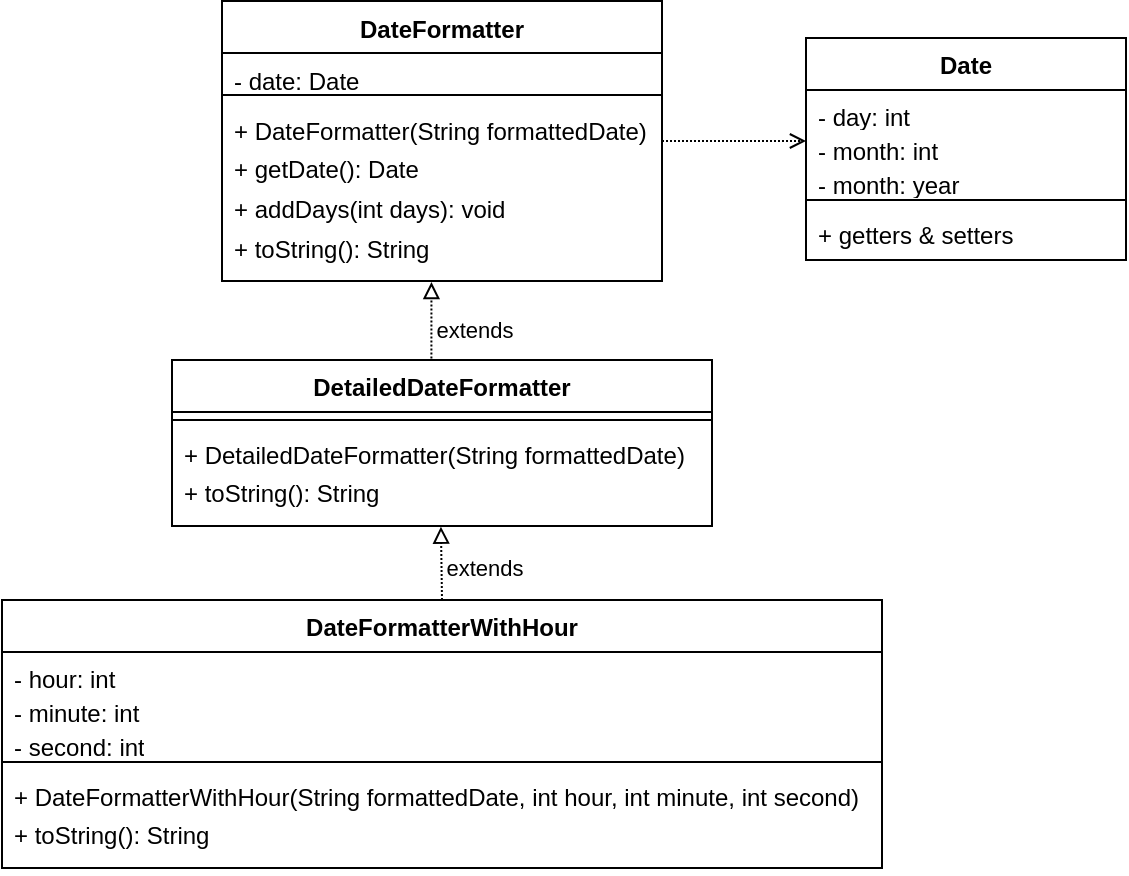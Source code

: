 <mxfile version="21.6.5" type="device" pages="3">
  <diagram id="3St7vKCA7k5Q7cXKVE9w" name="title2.date">
    <mxGraphModel dx="1030" dy="548" grid="1" gridSize="10" guides="1" tooltips="1" connect="1" arrows="1" fold="1" page="1" pageScale="1" pageWidth="850" pageHeight="1100" math="0" shadow="0">
      <root>
        <mxCell id="0" />
        <mxCell id="1" parent="0" />
        <mxCell id="ArWtyW2IciBvNNYjiJ1b-1" value="Date" style="swimlane;fontStyle=1;align=center;verticalAlign=top;childLayout=stackLayout;horizontal=1;startSize=26;horizontalStack=0;resizeParent=1;resizeParentMax=0;resizeLast=0;collapsible=1;marginBottom=0;whiteSpace=wrap;html=1;" parent="1" vertex="1">
          <mxGeometry x="587" y="79" width="160" height="111" as="geometry" />
        </mxCell>
        <mxCell id="ArWtyW2IciBvNNYjiJ1b-2" value="- day: int" style="text;strokeColor=none;fillColor=none;align=left;verticalAlign=top;spacingLeft=4;spacingRight=4;overflow=hidden;rotatable=0;points=[[0,0.5],[1,0.5]];portConstraint=eastwest;whiteSpace=wrap;html=1;" parent="ArWtyW2IciBvNNYjiJ1b-1" vertex="1">
          <mxGeometry y="26" width="160" height="17" as="geometry" />
        </mxCell>
        <mxCell id="ArWtyW2IciBvNNYjiJ1b-5" value="- month: int" style="text;strokeColor=none;fillColor=none;align=left;verticalAlign=top;spacingLeft=4;spacingRight=4;overflow=hidden;rotatable=0;points=[[0,0.5],[1,0.5]];portConstraint=eastwest;whiteSpace=wrap;html=1;" parent="ArWtyW2IciBvNNYjiJ1b-1" vertex="1">
          <mxGeometry y="43" width="160" height="17" as="geometry" />
        </mxCell>
        <mxCell id="pM0ZPgJzqFCbjPoH_CQ4-1" value="- month: year" style="text;strokeColor=none;fillColor=none;align=left;verticalAlign=top;spacingLeft=4;spacingRight=4;overflow=hidden;rotatable=0;points=[[0,0.5],[1,0.5]];portConstraint=eastwest;whiteSpace=wrap;html=1;" parent="ArWtyW2IciBvNNYjiJ1b-1" vertex="1">
          <mxGeometry y="60" width="160" height="17" as="geometry" />
        </mxCell>
        <mxCell id="ArWtyW2IciBvNNYjiJ1b-3" value="" style="line;strokeWidth=1;fillColor=none;align=left;verticalAlign=middle;spacingTop=-1;spacingLeft=3;spacingRight=3;rotatable=0;labelPosition=right;points=[];portConstraint=eastwest;strokeColor=inherit;" parent="ArWtyW2IciBvNNYjiJ1b-1" vertex="1">
          <mxGeometry y="77" width="160" height="8" as="geometry" />
        </mxCell>
        <mxCell id="ArWtyW2IciBvNNYjiJ1b-4" value="+ getters &amp;amp; setters" style="text;strokeColor=none;fillColor=none;align=left;verticalAlign=top;spacingLeft=4;spacingRight=4;overflow=hidden;rotatable=0;points=[[0,0.5],[1,0.5]];portConstraint=eastwest;whiteSpace=wrap;html=1;" parent="ArWtyW2IciBvNNYjiJ1b-1" vertex="1">
          <mxGeometry y="85" width="160" height="26" as="geometry" />
        </mxCell>
        <mxCell id="km_MRGvdGCtHwzmnUg8V-19" style="edgeStyle=orthogonalEdgeStyle;rounded=0;orthogonalLoop=1;jettySize=auto;html=1;entryX=0;entryY=0.5;entryDx=0;entryDy=0;endArrow=open;endFill=0;dashed=1;dashPattern=1 1;" edge="1" parent="1" source="2ZdTjdF8TuDcHGae7Drb-3" target="ArWtyW2IciBvNNYjiJ1b-5">
          <mxGeometry relative="1" as="geometry" />
        </mxCell>
        <mxCell id="2ZdTjdF8TuDcHGae7Drb-3" value="DateFormatter" style="swimlane;fontStyle=1;align=center;verticalAlign=top;childLayout=stackLayout;horizontal=1;startSize=26;horizontalStack=0;resizeParent=1;resizeParentMax=0;resizeLast=0;collapsible=1;marginBottom=0;whiteSpace=wrap;html=1;" parent="1" vertex="1">
          <mxGeometry x="295" y="60.5" width="220" height="140" as="geometry" />
        </mxCell>
        <mxCell id="2ZdTjdF8TuDcHGae7Drb-4" value="- date: Date" style="text;strokeColor=none;fillColor=none;align=left;verticalAlign=top;spacingLeft=4;spacingRight=4;overflow=hidden;rotatable=0;points=[[0,0.5],[1,0.5]];portConstraint=eastwest;whiteSpace=wrap;html=1;" parent="2ZdTjdF8TuDcHGae7Drb-3" vertex="1">
          <mxGeometry y="26" width="220" height="17" as="geometry" />
        </mxCell>
        <mxCell id="2ZdTjdF8TuDcHGae7Drb-7" value="" style="line;strokeWidth=1;fillColor=none;align=left;verticalAlign=middle;spacingTop=-1;spacingLeft=3;spacingRight=3;rotatable=0;labelPosition=right;points=[];portConstraint=eastwest;strokeColor=inherit;" parent="2ZdTjdF8TuDcHGae7Drb-3" vertex="1">
          <mxGeometry y="43" width="220" height="8" as="geometry" />
        </mxCell>
        <mxCell id="2ZdTjdF8TuDcHGae7Drb-8" value="+ DateFormatter(String formattedDate)" style="text;strokeColor=none;fillColor=none;align=left;verticalAlign=top;spacingLeft=4;spacingRight=4;overflow=hidden;rotatable=0;points=[[0,0.5],[1,0.5]];portConstraint=eastwest;whiteSpace=wrap;html=1;" parent="2ZdTjdF8TuDcHGae7Drb-3" vertex="1">
          <mxGeometry y="51" width="220" height="19" as="geometry" />
        </mxCell>
        <mxCell id="2ZdTjdF8TuDcHGae7Drb-9" value="+ getDate(): Date" style="text;strokeColor=none;fillColor=none;align=left;verticalAlign=top;spacingLeft=4;spacingRight=4;overflow=hidden;rotatable=0;points=[[0,0.5],[1,0.5]];portConstraint=eastwest;whiteSpace=wrap;html=1;" parent="2ZdTjdF8TuDcHGae7Drb-3" vertex="1">
          <mxGeometry y="70" width="220" height="20" as="geometry" />
        </mxCell>
        <mxCell id="2ZdTjdF8TuDcHGae7Drb-10" value="+ addDays(int days): void&amp;nbsp;" style="text;strokeColor=none;fillColor=none;align=left;verticalAlign=top;spacingLeft=4;spacingRight=4;overflow=hidden;rotatable=0;points=[[0,0.5],[1,0.5]];portConstraint=eastwest;whiteSpace=wrap;html=1;" parent="2ZdTjdF8TuDcHGae7Drb-3" vertex="1">
          <mxGeometry y="90" width="220" height="20" as="geometry" />
        </mxCell>
        <mxCell id="km_MRGvdGCtHwzmnUg8V-1" value="+ toString(): String&amp;nbsp;" style="text;strokeColor=none;fillColor=none;align=left;verticalAlign=top;spacingLeft=4;spacingRight=4;overflow=hidden;rotatable=0;points=[[0,0.5],[1,0.5]];portConstraint=eastwest;whiteSpace=wrap;html=1;" vertex="1" parent="2ZdTjdF8TuDcHGae7Drb-3">
          <mxGeometry y="110" width="220" height="30" as="geometry" />
        </mxCell>
        <mxCell id="2ZdTjdF8TuDcHGae7Drb-17" style="edgeStyle=orthogonalEdgeStyle;rounded=0;orthogonalLoop=1;jettySize=auto;html=1;entryX=0.476;entryY=1.018;entryDx=0;entryDy=0;entryPerimeter=0;dashed=1;dashPattern=1 1;endArrow=block;endFill=0;exitX=0.5;exitY=0;exitDx=0;exitDy=0;" parent="1" source="2ZdTjdF8TuDcHGae7Drb-11" target="km_MRGvdGCtHwzmnUg8V-1" edge="1">
          <mxGeometry relative="1" as="geometry" />
        </mxCell>
        <mxCell id="2ZdTjdF8TuDcHGae7Drb-18" value="extends" style="edgeLabel;html=1;align=center;verticalAlign=middle;resizable=0;points=[];" parent="2ZdTjdF8TuDcHGae7Drb-17" vertex="1" connectable="0">
          <mxGeometry x="0.066" y="-1" relative="1" as="geometry">
            <mxPoint x="20" y="3" as="offset" />
          </mxGeometry>
        </mxCell>
        <mxCell id="2ZdTjdF8TuDcHGae7Drb-11" value="DetailedDateFormatter" style="swimlane;fontStyle=1;align=center;verticalAlign=top;childLayout=stackLayout;horizontal=1;startSize=26;horizontalStack=0;resizeParent=1;resizeParentMax=0;resizeLast=0;collapsible=1;marginBottom=0;whiteSpace=wrap;html=1;" parent="1" vertex="1">
          <mxGeometry x="270" y="240" width="270" height="83" as="geometry" />
        </mxCell>
        <mxCell id="2ZdTjdF8TuDcHGae7Drb-13" value="" style="line;strokeWidth=1;fillColor=none;align=left;verticalAlign=middle;spacingTop=-1;spacingLeft=3;spacingRight=3;rotatable=0;labelPosition=right;points=[];portConstraint=eastwest;strokeColor=inherit;" parent="2ZdTjdF8TuDcHGae7Drb-11" vertex="1">
          <mxGeometry y="26" width="270" height="8" as="geometry" />
        </mxCell>
        <mxCell id="2ZdTjdF8TuDcHGae7Drb-14" value="+ DetailedDateFormatter(String formattedDate)" style="text;strokeColor=none;fillColor=none;align=left;verticalAlign=top;spacingLeft=4;spacingRight=4;overflow=hidden;rotatable=0;points=[[0,0.5],[1,0.5]];portConstraint=eastwest;whiteSpace=wrap;html=1;" parent="2ZdTjdF8TuDcHGae7Drb-11" vertex="1">
          <mxGeometry y="34" width="270" height="19" as="geometry" />
        </mxCell>
        <mxCell id="2ZdTjdF8TuDcHGae7Drb-16" value="+ toString(): String&amp;nbsp;" style="text;strokeColor=none;fillColor=none;align=left;verticalAlign=top;spacingLeft=4;spacingRight=4;overflow=hidden;rotatable=0;points=[[0,0.5],[1,0.5]];portConstraint=eastwest;whiteSpace=wrap;html=1;" parent="2ZdTjdF8TuDcHGae7Drb-11" vertex="1">
          <mxGeometry y="53" width="270" height="30" as="geometry" />
        </mxCell>
        <mxCell id="km_MRGvdGCtHwzmnUg8V-6" style="edgeStyle=orthogonalEdgeStyle;rounded=0;orthogonalLoop=1;jettySize=auto;html=1;entryX=0.498;entryY=1.011;entryDx=0;entryDy=0;entryPerimeter=0;dashed=1;dashPattern=1 1;endArrow=block;endFill=0;exitX=0.5;exitY=0;exitDx=0;exitDy=0;" edge="1" parent="1" source="km_MRGvdGCtHwzmnUg8V-10" target="2ZdTjdF8TuDcHGae7Drb-16">
          <mxGeometry relative="1" as="geometry">
            <mxPoint x="414" y="363" as="sourcePoint" />
            <mxPoint x="413.76" y="323" as="targetPoint" />
          </mxGeometry>
        </mxCell>
        <mxCell id="km_MRGvdGCtHwzmnUg8V-7" value="extends" style="edgeLabel;html=1;align=center;verticalAlign=middle;resizable=0;points=[];" vertex="1" connectable="0" parent="km_MRGvdGCtHwzmnUg8V-6">
          <mxGeometry x="0.066" y="-1" relative="1" as="geometry">
            <mxPoint x="20" y="3" as="offset" />
          </mxGeometry>
        </mxCell>
        <mxCell id="km_MRGvdGCtHwzmnUg8V-10" value="DateFormatterWithHour" style="swimlane;fontStyle=1;align=center;verticalAlign=top;childLayout=stackLayout;horizontal=1;startSize=26;horizontalStack=0;resizeParent=1;resizeParentMax=0;resizeLast=0;collapsible=1;marginBottom=0;whiteSpace=wrap;html=1;" vertex="1" parent="1">
          <mxGeometry x="185" y="360" width="440" height="134" as="geometry" />
        </mxCell>
        <mxCell id="km_MRGvdGCtHwzmnUg8V-11" value="- hour: int" style="text;strokeColor=none;fillColor=none;align=left;verticalAlign=top;spacingLeft=4;spacingRight=4;overflow=hidden;rotatable=0;points=[[0,0.5],[1,0.5]];portConstraint=eastwest;whiteSpace=wrap;html=1;" vertex="1" parent="km_MRGvdGCtHwzmnUg8V-10">
          <mxGeometry y="26" width="440" height="17" as="geometry" />
        </mxCell>
        <mxCell id="km_MRGvdGCtHwzmnUg8V-17" value="- minute: int" style="text;strokeColor=none;fillColor=none;align=left;verticalAlign=top;spacingLeft=4;spacingRight=4;overflow=hidden;rotatable=0;points=[[0,0.5],[1,0.5]];portConstraint=eastwest;whiteSpace=wrap;html=1;" vertex="1" parent="km_MRGvdGCtHwzmnUg8V-10">
          <mxGeometry y="43" width="440" height="17" as="geometry" />
        </mxCell>
        <mxCell id="km_MRGvdGCtHwzmnUg8V-18" value="- second: int" style="text;strokeColor=none;fillColor=none;align=left;verticalAlign=top;spacingLeft=4;spacingRight=4;overflow=hidden;rotatable=0;points=[[0,0.5],[1,0.5]];portConstraint=eastwest;whiteSpace=wrap;html=1;" vertex="1" parent="km_MRGvdGCtHwzmnUg8V-10">
          <mxGeometry y="60" width="440" height="17" as="geometry" />
        </mxCell>
        <mxCell id="km_MRGvdGCtHwzmnUg8V-12" value="" style="line;strokeWidth=1;fillColor=none;align=left;verticalAlign=middle;spacingTop=-1;spacingLeft=3;spacingRight=3;rotatable=0;labelPosition=right;points=[];portConstraint=eastwest;strokeColor=inherit;" vertex="1" parent="km_MRGvdGCtHwzmnUg8V-10">
          <mxGeometry y="77" width="440" height="8" as="geometry" />
        </mxCell>
        <mxCell id="km_MRGvdGCtHwzmnUg8V-13" value="+ DateFormatterWithHour(String formattedDate, int hour, int minute, int second)" style="text;strokeColor=none;fillColor=none;align=left;verticalAlign=top;spacingLeft=4;spacingRight=4;overflow=hidden;rotatable=0;points=[[0,0.5],[1,0.5]];portConstraint=eastwest;whiteSpace=wrap;html=1;" vertex="1" parent="km_MRGvdGCtHwzmnUg8V-10">
          <mxGeometry y="85" width="440" height="19" as="geometry" />
        </mxCell>
        <mxCell id="km_MRGvdGCtHwzmnUg8V-16" value="+ toString(): String&amp;nbsp;" style="text;strokeColor=none;fillColor=none;align=left;verticalAlign=top;spacingLeft=4;spacingRight=4;overflow=hidden;rotatable=0;points=[[0,0.5],[1,0.5]];portConstraint=eastwest;whiteSpace=wrap;html=1;" vertex="1" parent="km_MRGvdGCtHwzmnUg8V-10">
          <mxGeometry y="104" width="440" height="30" as="geometry" />
        </mxCell>
      </root>
    </mxGraphModel>
  </diagram>
  <diagram name="title8.department" id="872qMeDaOOM6Bme9XBFL">
    <mxGraphModel dx="1184" dy="630" grid="1" gridSize="10" guides="1" tooltips="1" connect="1" arrows="1" fold="1" page="1" pageScale="1" pageWidth="850" pageHeight="1100" math="0" shadow="0">
      <root>
        <mxCell id="0" />
        <mxCell id="1" parent="0" />
        <mxCell id="LVVLpY_JYKPzYzUHeONT-1" value="department" style="shape=folder;fontStyle=1;spacingTop=10;tabWidth=40;tabHeight=14;tabPosition=left;html=1;whiteSpace=wrap;fillColor=#fff2cc;strokeColor=#d6b656;" parent="1" vertex="1">
          <mxGeometry x="10" y="10" width="70" height="50" as="geometry" />
        </mxCell>
        <mxCell id="LVVLpY_JYKPzYzUHeONT-8" value="&lt;p style=&quot;margin: 4px 0px 0px; text-align: center; line-height: 80%;&quot;&gt;&lt;font style=&quot;font-size: 9px;&quot;&gt;«interface»&lt;/font&gt;&lt;b&gt;&lt;br&gt;&lt;/b&gt;&lt;/p&gt;&lt;p style=&quot;margin: 4px 0px 0px; text-align: center; line-height: 80%;&quot;&gt;&lt;b&gt;DepartmentService&lt;/b&gt;&lt;/p&gt;&lt;hr size=&quot;1&quot;&gt;&lt;div style=&quot;height:2px;&quot;&gt;&amp;nbsp;+ finAll(): List&amp;lt;DepartmentDto&amp;gt;&lt;/div&gt;" style="verticalAlign=top;align=left;overflow=fill;fontSize=12;fontFamily=Helvetica;html=1;whiteSpace=wrap;" parent="1" vertex="1">
          <mxGeometry x="20" y="90" width="180" height="60" as="geometry" />
        </mxCell>
        <mxCell id="LVVLpY_JYKPzYzUHeONT-10" style="edgeStyle=orthogonalEdgeStyle;rounded=0;orthogonalLoop=1;jettySize=auto;html=1;entryX=0.5;entryY=1;entryDx=0;entryDy=0;endArrow=block;endFill=0;dashed=1;dashPattern=1 1;exitX=0.5;exitY=0;exitDx=0;exitDy=0;" parent="1" source="LVVLpY_JYKPzYzUHeONT-9" target="LVVLpY_JYKPzYzUHeONT-8" edge="1">
          <mxGeometry relative="1" as="geometry">
            <Array as="points">
              <mxPoint x="110" y="174" />
              <mxPoint x="110" y="174" />
            </Array>
          </mxGeometry>
        </mxCell>
        <mxCell id="LVVLpY_JYKPzYzUHeONT-11" value="implements" style="edgeLabel;html=1;align=center;verticalAlign=middle;resizable=0;points=[];fontSize=9;" parent="LVVLpY_JYKPzYzUHeONT-10" vertex="1" connectable="0">
          <mxGeometry x="-0.093" relative="1" as="geometry">
            <mxPoint x="24" y="1" as="offset" />
          </mxGeometry>
        </mxCell>
        <mxCell id="sWgnHZlghvhyXd7LkZwI-2" style="edgeStyle=orthogonalEdgeStyle;rounded=0;orthogonalLoop=1;jettySize=auto;html=1;entryX=0;entryY=0.5;entryDx=0;entryDy=0;dashed=1;dashPattern=1 1;endArrow=open;endFill=0;" parent="1" source="LVVLpY_JYKPzYzUHeONT-9" target="sWgnHZlghvhyXd7LkZwI-1" edge="1">
          <mxGeometry relative="1" as="geometry" />
        </mxCell>
        <mxCell id="LVVLpY_JYKPzYzUHeONT-9" value="&lt;p style=&quot;margin: 4px 0px 0px; text-align: center; line-height: 80%;&quot;&gt;&lt;b style=&quot;background-color: initial;&quot;&gt;DepartmentServiceImpl&lt;/b&gt;&lt;br&gt;&lt;/p&gt;&lt;hr size=&quot;1&quot;&gt;&lt;div style=&quot;height:2px;&quot;&gt;&lt;br&gt;&lt;/div&gt;" style="verticalAlign=top;align=left;overflow=fill;fontSize=12;fontFamily=Helvetica;html=1;whiteSpace=wrap;" parent="1" vertex="1">
          <mxGeometry x="20" y="174" width="180" height="30" as="geometry" />
        </mxCell>
        <mxCell id="sWgnHZlghvhyXd7LkZwI-1" value="&lt;p style=&quot;margin: 4px 0px 0px; text-align: center; line-height: 80%;&quot;&gt;&lt;font style=&quot;font-size: 9px;&quot;&gt;«interface»&lt;/font&gt;&lt;b&gt;&lt;br&gt;&lt;/b&gt;&lt;/p&gt;&lt;p style=&quot;margin: 4px 0px 0px; text-align: center; line-height: 80%;&quot;&gt;&lt;b&gt;DepartmentFacade&lt;/b&gt;&lt;/p&gt;&lt;hr size=&quot;1&quot;&gt;&lt;div style=&quot;height:2px;&quot;&gt;&amp;nbsp;+ finAll(): List&amp;lt;DepartmentDto&amp;gt;&lt;/div&gt;" style="verticalAlign=top;align=left;overflow=fill;fontSize=12;fontFamily=Helvetica;html=1;whiteSpace=wrap;" parent="1" vertex="1">
          <mxGeometry x="260" y="159" width="180" height="60" as="geometry" />
        </mxCell>
        <mxCell id="sWgnHZlghvhyXd7LkZwI-3" value="&lt;p style=&quot;margin: 4px 0px 0px; text-align: center; line-height: 80%;&quot;&gt;&lt;b style=&quot;background-color: initial;&quot;&gt;DepartmentFacadeDatabase&lt;/b&gt;&lt;br&gt;&lt;/p&gt;&lt;hr size=&quot;1&quot;&gt;&lt;div style=&quot;height:2px;&quot;&gt;&lt;br&gt;&lt;/div&gt;" style="verticalAlign=top;align=left;overflow=fill;fontSize=12;fontFamily=Helvetica;html=1;whiteSpace=wrap;" parent="1" vertex="1">
          <mxGeometry x="30" y="250" width="180" height="30" as="geometry" />
        </mxCell>
        <mxCell id="sWgnHZlghvhyXd7LkZwI-4" value="&lt;p style=&quot;margin: 4px 0px 0px; text-align: center; line-height: 80%;&quot;&gt;&lt;b style=&quot;background-color: initial;&quot;&gt;DepartmentFacadeTCP&lt;/b&gt;&lt;br&gt;&lt;/p&gt;&lt;hr size=&quot;1&quot;&gt;&lt;div style=&quot;height:2px;&quot;&gt;&lt;br&gt;&lt;/div&gt;" style="verticalAlign=top;align=left;overflow=fill;fontSize=12;fontFamily=Helvetica;html=1;whiteSpace=wrap;" parent="1" vertex="1">
          <mxGeometry x="280" y="250" width="140" height="30" as="geometry" />
        </mxCell>
        <mxCell id="sWgnHZlghvhyXd7LkZwI-5" value="&lt;p style=&quot;margin: 4px 0px 0px; text-align: center; line-height: 80%;&quot;&gt;&lt;b style=&quot;background-color: initial;&quot;&gt;DepartmentFacadeRMI&lt;/b&gt;&lt;br&gt;&lt;/p&gt;&lt;hr size=&quot;1&quot;&gt;&lt;div style=&quot;height:2px;&quot;&gt;&lt;br&gt;&lt;/div&gt;" style="verticalAlign=top;align=left;overflow=fill;fontSize=12;fontFamily=Helvetica;html=1;whiteSpace=wrap;" parent="1" vertex="1">
          <mxGeometry x="555" y="250" width="140" height="30" as="geometry" />
        </mxCell>
        <mxCell id="sWgnHZlghvhyXd7LkZwI-9" value="" style="endArrow=block;html=1;rounded=0;entryX=0.25;entryY=1;entryDx=0;entryDy=0;exitX=0.5;exitY=0;exitDx=0;exitDy=0;endFill=0;dashed=1;dashPattern=1 1;" parent="1" source="sWgnHZlghvhyXd7LkZwI-3" target="sWgnHZlghvhyXd7LkZwI-1" edge="1">
          <mxGeometry width="50" height="50" relative="1" as="geometry">
            <mxPoint x="100" y="350" as="sourcePoint" />
            <mxPoint x="150" y="300" as="targetPoint" />
            <Array as="points">
              <mxPoint x="120" y="240" />
              <mxPoint x="305" y="240" />
            </Array>
          </mxGeometry>
        </mxCell>
        <mxCell id="sWgnHZlghvhyXd7LkZwI-10" value="implements" style="edgeLabel;html=1;align=center;verticalAlign=middle;resizable=0;points=[];fontSize=9;" parent="sWgnHZlghvhyXd7LkZwI-9" vertex="1" connectable="0">
          <mxGeometry x="-0.207" y="-1" relative="1" as="geometry">
            <mxPoint x="4" y="-7" as="offset" />
          </mxGeometry>
        </mxCell>
        <mxCell id="sWgnHZlghvhyXd7LkZwI-11" value="" style="endArrow=block;html=1;rounded=0;entryX=0.5;entryY=1;entryDx=0;entryDy=0;exitX=0.5;exitY=0;exitDx=0;exitDy=0;endFill=0;dashed=1;dashPattern=1 1;" parent="1" source="sWgnHZlghvhyXd7LkZwI-4" target="sWgnHZlghvhyXd7LkZwI-1" edge="1">
          <mxGeometry width="50" height="50" relative="1" as="geometry">
            <mxPoint x="200" y="260" as="sourcePoint" />
            <mxPoint x="315" y="229" as="targetPoint" />
            <Array as="points" />
          </mxGeometry>
        </mxCell>
        <mxCell id="sWgnHZlghvhyXd7LkZwI-12" value="implements" style="edgeLabel;html=1;align=center;verticalAlign=middle;resizable=0;points=[];fontSize=9;" parent="sWgnHZlghvhyXd7LkZwI-11" vertex="1" connectable="0">
          <mxGeometry x="-0.207" y="-1" relative="1" as="geometry">
            <mxPoint as="offset" />
          </mxGeometry>
        </mxCell>
        <mxCell id="sWgnHZlghvhyXd7LkZwI-13" value="" style="endArrow=block;html=1;rounded=0;entryX=0.75;entryY=1;entryDx=0;entryDy=0;exitX=0.5;exitY=0;exitDx=0;exitDy=0;endFill=0;dashed=1;dashPattern=1 1;" parent="1" source="sWgnHZlghvhyXd7LkZwI-5" target="sWgnHZlghvhyXd7LkZwI-1" edge="1">
          <mxGeometry width="50" height="50" relative="1" as="geometry">
            <mxPoint x="360" y="260" as="sourcePoint" />
            <mxPoint x="360" y="229" as="targetPoint" />
            <Array as="points">
              <mxPoint x="625" y="240" />
              <mxPoint x="395" y="240" />
            </Array>
          </mxGeometry>
        </mxCell>
        <mxCell id="sWgnHZlghvhyXd7LkZwI-14" value="implements" style="edgeLabel;html=1;align=center;verticalAlign=middle;resizable=0;points=[];fontSize=9;" parent="sWgnHZlghvhyXd7LkZwI-13" vertex="1" connectable="0">
          <mxGeometry x="-0.207" y="-1" relative="1" as="geometry">
            <mxPoint as="offset" />
          </mxGeometry>
        </mxCell>
        <mxCell id="sWgnHZlghvhyXd7LkZwI-16" value="&lt;p style=&quot;margin: 4px 0px 0px; text-align: center; line-height: 80%;&quot;&gt;&lt;b style=&quot;background-color: initial;&quot;&gt;DepartmentDao&lt;/b&gt;&lt;br&gt;&lt;/p&gt;&lt;hr size=&quot;1&quot;&gt;&lt;div style=&quot;height:2px;&quot;&gt;&amp;nbsp;+ finAll(): List&amp;lt;DepartmentDto&amp;gt;&lt;/div&gt;" style="verticalAlign=top;align=left;overflow=fill;fontSize=12;fontFamily=Helvetica;html=1;whiteSpace=wrap;" parent="1" vertex="1">
          <mxGeometry x="30" y="310" width="180" height="45" as="geometry" />
        </mxCell>
        <mxCell id="sWgnHZlghvhyXd7LkZwI-17" style="edgeStyle=orthogonalEdgeStyle;rounded=0;orthogonalLoop=1;jettySize=auto;html=1;entryX=0.5;entryY=0;entryDx=0;entryDy=0;dashed=1;dashPattern=1 1;endArrow=open;endFill=0;exitX=0.5;exitY=1;exitDx=0;exitDy=0;" parent="1" source="sWgnHZlghvhyXd7LkZwI-3" target="sWgnHZlghvhyXd7LkZwI-16" edge="1">
          <mxGeometry relative="1" as="geometry">
            <mxPoint x="150" y="300" as="sourcePoint" />
            <mxPoint x="210" y="300" as="targetPoint" />
          </mxGeometry>
        </mxCell>
        <mxCell id="sWgnHZlghvhyXd7LkZwI-19" value="&lt;p style=&quot;margin: 4px 0px 0px; text-align: center; line-height: 80%;&quot;&gt;&lt;b&gt;DepartmentTCPConnectorService&lt;/b&gt;&lt;br&gt;&lt;/p&gt;&lt;hr size=&quot;1&quot;&gt;&lt;div style=&quot;height:2px;&quot;&gt;&amp;nbsp;+ finAll(): Collection&amp;lt;DepartmentDto&amp;gt;&lt;/div&gt;" style="verticalAlign=top;align=left;overflow=fill;fontSize=12;fontFamily=Helvetica;html=1;whiteSpace=wrap;" parent="1" vertex="1">
          <mxGeometry x="245" y="310" width="210" height="45" as="geometry" />
        </mxCell>
        <mxCell id="sWgnHZlghvhyXd7LkZwI-20" style="edgeStyle=orthogonalEdgeStyle;rounded=0;orthogonalLoop=1;jettySize=auto;html=1;entryX=0.5;entryY=0;entryDx=0;entryDy=0;dashed=1;dashPattern=1 1;endArrow=open;endFill=0;exitX=0.5;exitY=1;exitDx=0;exitDy=0;" parent="1" source="sWgnHZlghvhyXd7LkZwI-4" target="sWgnHZlghvhyXd7LkZwI-19" edge="1">
          <mxGeometry relative="1" as="geometry">
            <mxPoint x="330" y="290" as="sourcePoint" />
            <mxPoint x="330" y="320" as="targetPoint" />
          </mxGeometry>
        </mxCell>
        <mxCell id="sWgnHZlghvhyXd7LkZwI-21" value="&lt;p style=&quot;margin: 4px 0px 0px; text-align: center; line-height: 80%;&quot;&gt;&lt;b&gt;DepartmentRemoteObjectImpl&lt;/b&gt;&lt;br&gt;&lt;/p&gt;&lt;hr size=&quot;1&quot;&gt;&lt;div style=&quot;height:2px;&quot;&gt;&amp;nbsp;+ finAll(): List&amp;lt;String&amp;gt;&lt;/div&gt;" style="verticalAlign=top;align=left;overflow=fill;fontSize=12;fontFamily=Helvetica;html=1;whiteSpace=wrap;" parent="1" vertex="1">
          <mxGeometry x="532.5" y="513" width="185" height="45" as="geometry" />
        </mxCell>
        <mxCell id="sWgnHZlghvhyXd7LkZwI-22" value="&lt;p style=&quot;margin: 4px 0px 0px; text-align: center; line-height: 80%;&quot;&gt;&lt;b&gt;DepartmentRMIConnectorService&lt;/b&gt;&lt;br&gt;&lt;/p&gt;&lt;hr size=&quot;1&quot;&gt;&lt;div style=&quot;height:2px;&quot;&gt;&amp;nbsp;+ getRemoteObject(): DepartmentRemoteObject&lt;/div&gt;" style="verticalAlign=top;align=left;overflow=fill;fontSize=12;fontFamily=Helvetica;html=1;whiteSpace=wrap;" parent="1" vertex="1">
          <mxGeometry x="490" y="310" width="270" height="45" as="geometry" />
        </mxCell>
        <mxCell id="sWgnHZlghvhyXd7LkZwI-23" style="edgeStyle=orthogonalEdgeStyle;rounded=0;orthogonalLoop=1;jettySize=auto;html=1;entryX=0.5;entryY=0;entryDx=0;entryDy=0;dashed=1;dashPattern=1 1;endArrow=open;endFill=0;exitX=0.5;exitY=1;exitDx=0;exitDy=0;" parent="1" source="sWgnHZlghvhyXd7LkZwI-5" target="sWgnHZlghvhyXd7LkZwI-22" edge="1">
          <mxGeometry relative="1" as="geometry">
            <mxPoint x="530" y="260" as="sourcePoint" />
            <mxPoint x="530" y="290" as="targetPoint" />
            <Array as="points">
              <mxPoint x="625" y="290" />
              <mxPoint x="625" y="290" />
            </Array>
          </mxGeometry>
        </mxCell>
        <mxCell id="sWgnHZlghvhyXd7LkZwI-32" value="" style="image;sketch=0;aspect=fixed;html=1;points=[];align=center;fontSize=12;image=img/lib/mscae/SQL_Database_generic.svg;" parent="1" vertex="1">
          <mxGeometry x="12" y="295" width="32.6" height="42.89" as="geometry" />
        </mxCell>
        <mxCell id="sWgnHZlghvhyXd7LkZwI-34" value="&lt;p style=&quot;margin: 4px 0px 0px; text-align: center; line-height: 80%;&quot;&gt;&lt;b style=&quot;background-color: initial;&quot;&gt;DepartmentTCPServer&lt;/b&gt;&lt;br&gt;&lt;/p&gt;&lt;hr size=&quot;1&quot;&gt;&lt;div style=&quot;height:2px;&quot;&gt;&amp;nbsp;+ main()&lt;br&gt;&amp;nbsp;+ run(): void&amp;nbsp;&lt;br&gt;&amp;nbsp;- findAll(): void&lt;/div&gt;" style="verticalAlign=top;align=left;overflow=fill;fontSize=12;fontFamily=Helvetica;html=1;whiteSpace=wrap;" parent="1" vertex="1">
          <mxGeometry x="260" y="440" width="150" height="73" as="geometry" />
        </mxCell>
        <mxCell id="sWgnHZlghvhyXd7LkZwI-35" style="edgeStyle=orthogonalEdgeStyle;rounded=0;orthogonalLoop=1;jettySize=auto;html=1;entryX=0.915;entryY=1.002;entryDx=0;entryDy=0;dashed=1;dashPattern=1 1;endArrow=open;endFill=0;exitX=0;exitY=0.5;exitDx=0;exitDy=0;entryPerimeter=0;" parent="1" source="sWgnHZlghvhyXd7LkZwI-34" target="sWgnHZlghvhyXd7LkZwI-16" edge="1">
          <mxGeometry relative="1" as="geometry">
            <mxPoint x="230" y="400" as="sourcePoint" />
            <mxPoint x="130" y="320" as="targetPoint" />
          </mxGeometry>
        </mxCell>
        <mxCell id="sWgnHZlghvhyXd7LkZwI-37" value="&lt;font style=&quot;font-size: 9px;&quot;&gt;IP: localhost&lt;br&gt;Port: 5000&lt;/font&gt;" style="shape=image;html=1;verticalAlign=top;verticalLabelPosition=bottom;labelBackgroundColor=#ffffff;imageAspect=0;aspect=fixed;image=https://cdn2.iconfinder.com/data/icons/whcompare-servers-web-hosting/50/dedicated-ip-address-128.png;align=center;" parent="1" vertex="1">
          <mxGeometry x="403" y="412" width="38" height="38" as="geometry" />
        </mxCell>
        <mxCell id="sWgnHZlghvhyXd7LkZwI-41" value="&lt;p style=&quot;margin: 4px 0px 0px; text-align: center; line-height: 80%;&quot;&gt;&lt;b style=&quot;background-color: initial;&quot;&gt;DepartmentRMIServer&lt;/b&gt;&lt;br&gt;&lt;/p&gt;&lt;hr size=&quot;1&quot;&gt;&lt;div style=&quot;height:2px;&quot;&gt;&amp;nbsp;+ main: void&lt;/div&gt;" style="verticalAlign=top;align=left;overflow=fill;fontSize=12;fontFamily=Helvetica;html=1;whiteSpace=wrap;" parent="1" vertex="1">
          <mxGeometry x="550" y="440" width="150" height="45" as="geometry" />
        </mxCell>
        <mxCell id="sWgnHZlghvhyXd7LkZwI-42" style="edgeStyle=orthogonalEdgeStyle;rounded=0;orthogonalLoop=1;jettySize=auto;html=1;entryX=0.5;entryY=0;entryDx=0;entryDy=0;dashed=1;dashPattern=1 1;endArrow=open;endFill=0;exitX=0.5;exitY=1;exitDx=0;exitDy=0;" parent="1" source="sWgnHZlghvhyXd7LkZwI-41" target="sWgnHZlghvhyXd7LkZwI-21" edge="1">
          <mxGeometry relative="1" as="geometry">
            <mxPoint x="520" y="513" as="sourcePoint" />
            <mxPoint x="520" y="543" as="targetPoint" />
            <Array as="points">
              <mxPoint x="625" y="500" />
              <mxPoint x="625" y="500" />
            </Array>
          </mxGeometry>
        </mxCell>
        <mxCell id="sWgnHZlghvhyXd7LkZwI-43" style="edgeStyle=orthogonalEdgeStyle;rounded=0;orthogonalLoop=1;jettySize=auto;html=1;entryX=0.75;entryY=1;entryDx=0;entryDy=0;dashed=1;dashPattern=1 1;endArrow=open;endFill=0;exitX=0;exitY=0.5;exitDx=0;exitDy=0;" parent="1" source="sWgnHZlghvhyXd7LkZwI-21" target="sWgnHZlghvhyXd7LkZwI-16" edge="1">
          <mxGeometry relative="1" as="geometry">
            <mxPoint x="270" y="487" as="sourcePoint" />
            <mxPoint x="205" y="365" as="targetPoint" />
          </mxGeometry>
        </mxCell>
        <mxCell id="sWgnHZlghvhyXd7LkZwI-44" value="&lt;font style=&quot;font-size: 9px;&quot;&gt;IP: localhost&lt;br&gt;Port: 5000&lt;/font&gt;" style="shape=image;html=1;verticalAlign=top;verticalLabelPosition=bottom;labelBackgroundColor=#ffffff;imageAspect=0;aspect=fixed;image=https://cdn2.iconfinder.com/data/icons/whcompare-servers-web-hosting/50/dedicated-ip-address-128.png;align=center;" parent="1" vertex="1">
          <mxGeometry x="689" y="408" width="38" height="38" as="geometry" />
        </mxCell>
        <mxCell id="sWgnHZlghvhyXd7LkZwI-45" value="" style="shape=flexArrow;endArrow=classic;startArrow=classic;html=1;rounded=0;fillColor=#dae8fc;strokeColor=#6c8ebf;" parent="1" edge="1">
          <mxGeometry width="100" height="100" relative="1" as="geometry">
            <mxPoint x="340" y="430" as="sourcePoint" />
            <mxPoint x="340" y="369" as="targetPoint" />
          </mxGeometry>
        </mxCell>
        <mxCell id="sWgnHZlghvhyXd7LkZwI-47" value="" style="shape=flexArrow;endArrow=classic;startArrow=classic;html=1;rounded=0;fillColor=#dae8fc;strokeColor=#6c8ebf;" parent="1" edge="1">
          <mxGeometry width="100" height="100" relative="1" as="geometry">
            <mxPoint x="640" y="431" as="sourcePoint" />
            <mxPoint x="640" y="370" as="targetPoint" />
          </mxGeometry>
        </mxCell>
      </root>
    </mxGraphModel>
  </diagram>
  <diagram id="QInko_f6tazDZWg4CS19" name="tcp socket">
    <mxGraphModel dx="2368" dy="1260" grid="1" gridSize="10" guides="1" tooltips="1" connect="1" arrows="1" fold="1" page="1" pageScale="1" pageWidth="850" pageHeight="1100" math="0" shadow="0">
      <root>
        <mxCell id="0" />
        <mxCell id="1" parent="0" />
        <mxCell id="y9LgZG2Y2OfHuf4wV2Cz-1" value="" style="shape=image;verticalLabelPosition=bottom;labelBackgroundColor=default;verticalAlign=top;aspect=fixed;imageAspect=0;image=https://www.researchgate.net/publication/233997612/figure/fig1/AS:300116503220224@1448564758412/Communication-with-sockets-using-TCP-IP-protocol.png;" parent="1" vertex="1">
          <mxGeometry x="10" y="10" width="370" height="306" as="geometry" />
        </mxCell>
        <mxCell id="D8_JRpOEt9iA1Zam1uD6-1" value="" style="shape=image;verticalLabelPosition=bottom;labelBackgroundColor=default;verticalAlign=top;aspect=fixed;imageAspect=0;image=https://i.ytimg.com/vi/QLvDf3o7BpE/maxresdefault.jpg;clipPath=inset(19.82% 0% 1.48% 4%);" parent="1" vertex="1">
          <mxGeometry x="10" y="510" width="671.28" height="310" as="geometry" />
        </mxCell>
        <mxCell id="D8_JRpOEt9iA1Zam1uD6-2" value="" style="shape=image;verticalLabelPosition=bottom;labelBackgroundColor=default;verticalAlign=top;aspect=fixed;imageAspect=0;image=https://examradar.com/wp-content/uploads/2019/02/Socket.png;" parent="1" vertex="1">
          <mxGeometry x="820" y="50" width="676" height="256" as="geometry" />
        </mxCell>
        <mxCell id="D8_JRpOEt9iA1Zam1uD6-3" value="" style="shape=image;verticalLabelPosition=bottom;labelBackgroundColor=default;verticalAlign=top;aspect=fixed;imageAspect=0;image=https://study-ccna.com/wp-content/uploads/2016/03/how_ports_work.jpg;clipPath=inset(4.58% 5.67% 2.88% 4.33%);" parent="1" vertex="1">
          <mxGeometry x="860" y="370" width="638.901" height="646" as="geometry" />
        </mxCell>
        <mxCell id="D8_JRpOEt9iA1Zam1uD6-6" value="" style="shape=image;verticalLabelPosition=bottom;labelBackgroundColor=default;verticalAlign=top;aspect=fixed;imageAspect=0;image=https://i2.wp.com/ipwithease.com/wp-content/uploads/2020/06/port-vs-socket-dp.jpg;" parent="1" vertex="1">
          <mxGeometry x="1590" y="60" width="616.2" height="350" as="geometry" />
        </mxCell>
      </root>
    </mxGraphModel>
  </diagram>
</mxfile>
